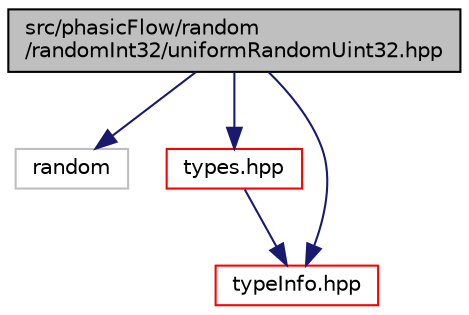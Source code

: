 digraph "src/phasicFlow/random/randomInt32/uniformRandomUint32.hpp"
{
 // LATEX_PDF_SIZE
  edge [fontname="Helvetica",fontsize="10",labelfontname="Helvetica",labelfontsize="10"];
  node [fontname="Helvetica",fontsize="10",shape=record];
  Node1 [label="src/phasicFlow/random\l/randomInt32/uniformRandomUint32.hpp",height=0.2,width=0.4,color="black", fillcolor="grey75", style="filled", fontcolor="black",tooltip=" "];
  Node1 -> Node2 [color="midnightblue",fontsize="10",style="solid",fontname="Helvetica"];
  Node2 [label="random",height=0.2,width=0.4,color="grey75", fillcolor="white", style="filled",tooltip=" "];
  Node1 -> Node3 [color="midnightblue",fontsize="10",style="solid",fontname="Helvetica"];
  Node3 [label="types.hpp",height=0.2,width=0.4,color="red", fillcolor="white", style="filled",URL="$types_8hpp.html",tooltip=" "];
  Node3 -> Node16 [color="midnightblue",fontsize="10",style="solid",fontname="Helvetica"];
  Node16 [label="typeInfo.hpp",height=0.2,width=0.4,color="red", fillcolor="white", style="filled",URL="$typeInfo_8hpp.html",tooltip=" "];
  Node1 -> Node16 [color="midnightblue",fontsize="10",style="solid",fontname="Helvetica"];
}
